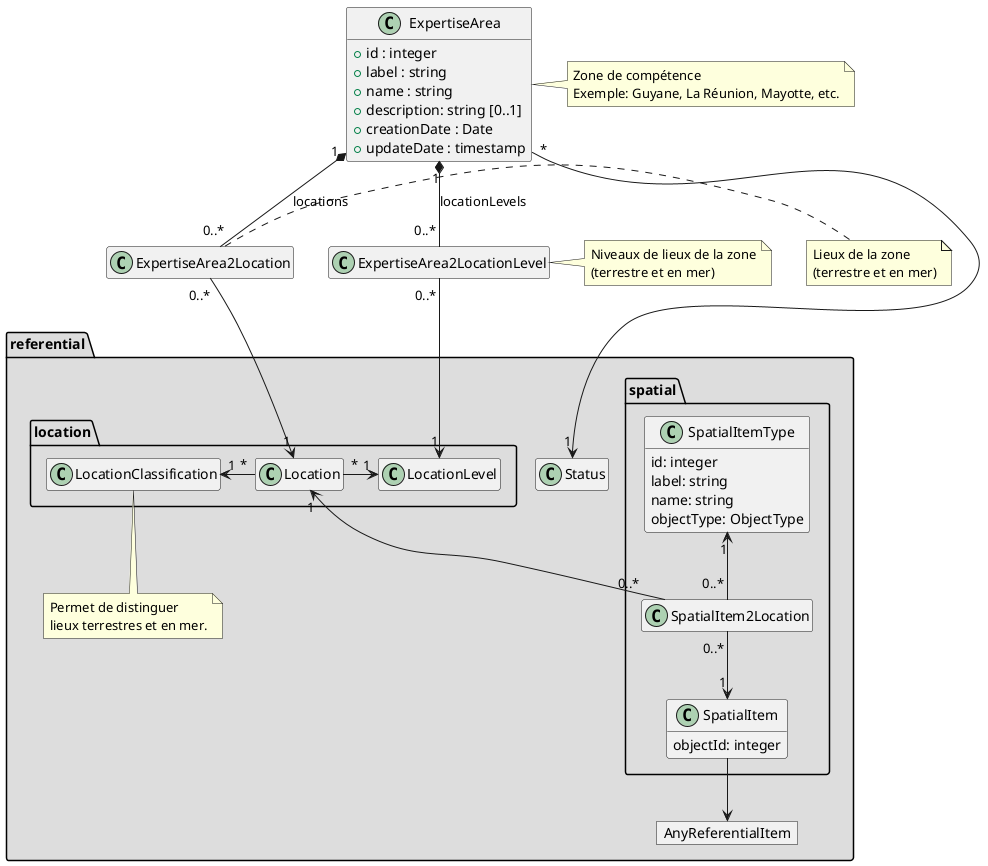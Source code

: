 @startuml
hide empty members

  class ExpertiseArea {
    + id : integer
    + label : string
    + name : string
    + description: string [0..1]
    + creationDate : Date
    + updateDate : timestamp
  }

  note right of ExpertiseArea: Zone de compétence\nExemple: Guyane, La Réunion, Mayotte, etc.

  class ExpertiseArea2Location

  note left: Lieux de la zone\n(terrestre et en mer)

  class ExpertiseArea2LocationLevel

  note right: Niveaux de lieux de la zone\n(terrestre et en mer)

  package referential #DDDDDD {

    class Status

    object AnyReferentialItem

    package location {
      class LocationClassification
      class Location
      class LocationLevel

      LocationClassification "1" <-right- "*" Location
      LocationLevel "1" <-left- "*" Location

    }

    note bottom of LocationClassification: Permet de distinguer\nlieux terrestres et en mer.

    package spatial {
      class SpatialItemType {
        id: integer
        label: string
        name: string
        objectType: ObjectType
      }

      class SpatialItem2Location
      class SpatialItem {
        objectId: integer
      }


      SpatialItem2Location "0..*" -up-> "1" SpatialItemType
      SpatialItem2Location "0..*" --> "1" SpatialItem

      SpatialItem --> AnyReferentialItem
    }
  }

  ExpertiseArea "*" --> "1" Status
  ExpertiseArea "1" *-- "0..*" ExpertiseArea2Location: locations
  ExpertiseArea2Location "0..*" --> "1" Location
  ExpertiseArea "1" *-- "0..*" ExpertiseArea2LocationLevel: locationLevels
  ExpertiseArea2LocationLevel "0..*" --> "1" LocationLevel

  SpatialItem2Location "0..*" -up-> "1" Location

}

@enduml
